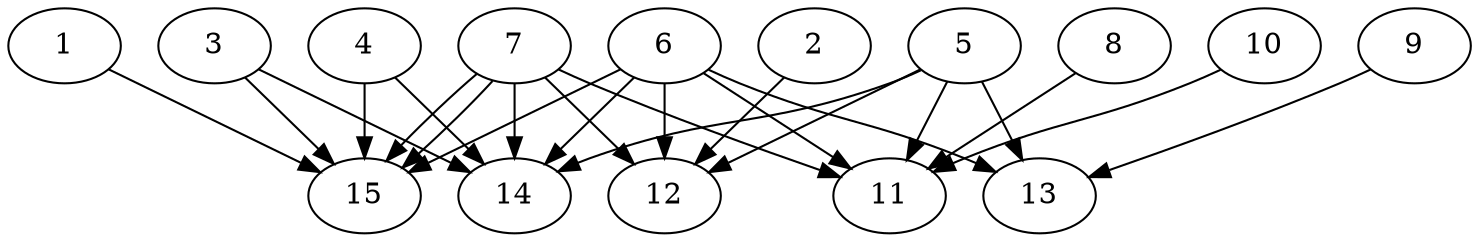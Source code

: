// DAG automatically generated by daggen at Thu Oct  3 13:59:27 2019
// ./daggen --dot -n 15 --ccr 0.5 --fat 0.9 --regular 0.9 --density 0.7 --mindata 5242880 --maxdata 52428800 
digraph G {
  1 [size="29550592", alpha="0.11", expect_size="14775296"] 
  1 -> 15 [size ="14775296"]
  2 [size="42145792", alpha="0.16", expect_size="21072896"] 
  2 -> 12 [size ="21072896"]
  3 [size="68825088", alpha="0.14", expect_size="34412544"] 
  3 -> 14 [size ="34412544"]
  3 -> 15 [size ="34412544"]
  4 [size="94339072", alpha="0.12", expect_size="47169536"] 
  4 -> 14 [size ="47169536"]
  4 -> 15 [size ="47169536"]
  5 [size="10684416", alpha="0.07", expect_size="5342208"] 
  5 -> 11 [size ="5342208"]
  5 -> 12 [size ="5342208"]
  5 -> 13 [size ="5342208"]
  5 -> 14 [size ="5342208"]
  6 [size="50499584", alpha="0.04", expect_size="25249792"] 
  6 -> 11 [size ="25249792"]
  6 -> 12 [size ="25249792"]
  6 -> 13 [size ="25249792"]
  6 -> 14 [size ="25249792"]
  6 -> 15 [size ="25249792"]
  7 [size="12767232", alpha="0.19", expect_size="6383616"] 
  7 -> 11 [size ="6383616"]
  7 -> 12 [size ="6383616"]
  7 -> 14 [size ="6383616"]
  7 -> 15 [size ="6383616"]
  7 -> 15 [size ="6383616"]
  8 [size="91090944", alpha="0.18", expect_size="45545472"] 
  8 -> 11 [size ="45545472"]
  9 [size="96151552", alpha="0.14", expect_size="48075776"] 
  9 -> 13 [size ="48075776"]
  10 [size="100890624", alpha="0.19", expect_size="50445312"] 
  10 -> 11 [size ="50445312"]
  11 [size="83189760", alpha="0.16", expect_size="41594880"] 
  12 [size="41185280", alpha="0.06", expect_size="20592640"] 
  13 [size="22988800", alpha="0.12", expect_size="11494400"] 
  14 [size="87738368", alpha="0.06", expect_size="43869184"] 
  15 [size="49903616", alpha="0.19", expect_size="24951808"] 
}
